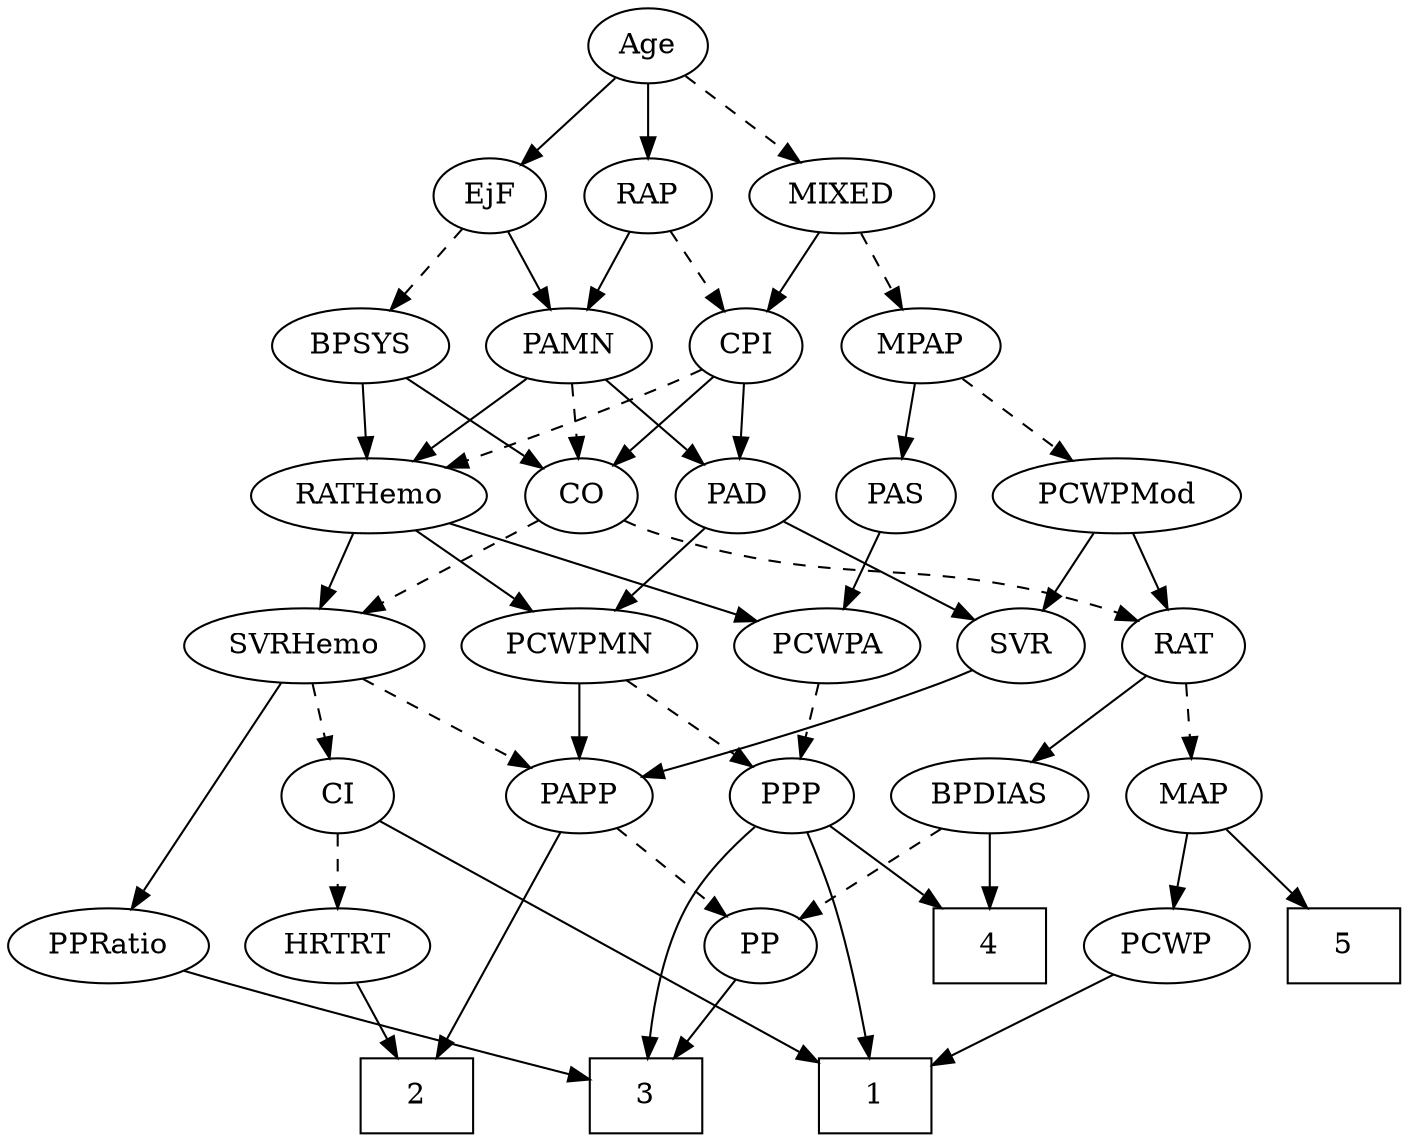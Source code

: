 strict digraph {
	graph [bb="0,0,633.65,540"];
	node [label="\N"];
	1	[height=0.5,
		pos="242,18",
		shape=box,
		width=0.75];
	2	[height=0.5,
		pos="509,18",
		shape=box,
		width=0.75];
	3	[height=0.5,
		pos="352,18",
		shape=box,
		width=0.75];
	4	[height=0.5,
		pos="187,90",
		shape=box,
		width=0.75];
	5	[height=0.5,
		pos="27,90",
		shape=box,
		width=0.75];
	Age	[height=0.5,
		pos="342,522",
		width=0.75];
	EjF	[height=0.5,
		pos="415,450",
		width=0.75];
	Age -> EjF	[pos="e,400.25,465.14 356.77,506.83 367.16,496.87 381.24,483.37 392.96,472.14",
		style=solid];
	RAP	[height=0.5,
		pos="342,450",
		width=0.77632];
	Age -> RAP	[pos="e,342,468.1 342,503.7 342,495.98 342,486.71 342,478.11",
		style=solid];
	MIXED	[height=0.5,
		pos="256,450",
		width=1.1193];
	Age -> MIXED	[pos="e,274.62,466.16 325.42,507.5 313.26,497.61 296.5,483.96 282.49,472.56",
		style=dashed];
	BPSYS	[height=0.5,
		pos="471,378",
		width=1.0471];
	EjF -> BPSYS	[pos="e,458.09,395.13 427.15,433.81 434.36,424.8 443.66,413.18 451.84,402.95",
		style=dashed];
	PAMN	[height=0.5,
		pos="379,378",
		width=1.011];
	EjF -> PAMN	[pos="e,387.55,395.63 406.65,432.76 402.35,424.4 397.01,414.02 392.17,404.61",
		style=solid];
	RAP -> PAMN	[pos="e,370.21,395.63 350.58,432.76 355,424.4 360.49,414.02 365.47,404.61",
		style=solid];
	CPI	[height=0.5,
		pos="298,378",
		width=0.75];
	RAP -> CPI	[pos="e,307.94,394.82 332.02,433.12 326.5,424.34 319.54,413.26 313.35,403.42",
		style=dashed];
	MPAP	[height=0.5,
		pos="218,378",
		width=0.97491];
	MIXED -> MPAP	[pos="e,226.94,395.47 246.99,432.41 242.45,424.04 236.84,413.71 231.77,404.37",
		style=dashed];
	MIXED -> CPI	[pos="e,288.41,394.99 265.95,432.41 271.1,423.83 277.49,413.19 283.2,403.67",
		style=solid];
	PAS	[height=0.5,
		pos="227,306",
		width=0.75];
	MPAP -> PAS	[pos="e,224.8,324.1 220.22,359.7 221.22,351.98 222.41,342.71 223.51,334.11",
		style=solid];
	PCWPMod	[height=0.5,
		pos="130,306",
		width=1.4443];
	MPAP -> PCWPMod	[pos="e,149.74,322.7 199.77,362.5 187.68,352.88 171.58,340.07 157.89,329.19",
		style=dashed];
	CO	[height=0.5,
		pos="375,306",
		width=0.75];
	BPSYS -> CO	[pos="e,392.61,319.84 451.11,362.5 436.56,351.89 416.69,337.4 400.9,325.88",
		style=solid];
	RATHemo	[height=0.5,
		pos="469,306",
		width=1.3721];
	BPSYS -> RATHemo	[pos="e,469.49,324.1 470.51,359.7 470.29,351.98 470.02,342.71 469.77,334.11",
		style=solid];
	PAD	[height=0.5,
		pos="301,306",
		width=0.79437];
	SVR	[height=0.5,
		pos="178,234",
		width=0.77632];
	PAD -> SVR	[pos="e,198.25,246.52 280.41,293.28 260.34,281.86 229.62,264.37 207.06,251.54",
		style=solid];
	PCWPMN	[height=0.5,
		pos="376,234",
		width=1.3902];
	PAD -> PCWPMN	[pos="e,358.91,250.95 316.54,290.5 326.58,281.13 339.86,268.73 351.33,258.03",
		style=solid];
	RAT	[height=0.5,
		pos="105,234",
		width=0.75827];
	CO -> RAT	[pos="e,125.57,245.84 354.43,294.16 349.48,291.87 344.13,289.65 339,288 253.83,260.67 226.17,279.33 141,252 139.07,251.38 137.12,250.68 \
135.17,249.93",
		style=dashed];
	SVRHemo	[height=0.5,
		pos="494,234",
		width=1.3902];
	CO -> SVRHemo	[pos="e,468.94,249.74 394.65,293.44 412.44,282.98 439.03,267.34 460.22,254.87",
		style=dashed];
	PCWPA	[height=0.5,
		pos="266,234",
		width=1.1555];
	PAS -> PCWPA	[pos="e,256.73,251.63 236.05,288.76 240.7,280.4 246.49,270.02 251.73,260.61",
		style=solid];
	PAMN -> PAD	[pos="e,316.83,321.21 362.08,361.81 351.05,351.92 336.51,338.87 324.39,327.99",
		style=solid];
	PAMN -> CO	[pos="e,375.98,324.1 378.01,359.7 377.57,351.98 377.04,342.71 376.55,334.11",
		style=dashed];
	PAMN -> RATHemo	[pos="e,448.81,322.7 397.65,362.5 410.13,352.79 426.79,339.83 440.87,328.88",
		style=solid];
	RATHemo -> PCWPA	[pos="e,297.44,245.84 434.1,292.97 398.83,280.8 344.33,262.01 307.01,249.14",
		style=solid];
	RATHemo -> PCWPMN	[pos="e,396.58,250.49 448.36,289.46 435.6,279.86 419.02,267.38 404.96,256.8",
		style=solid];
	RATHemo -> SVRHemo	[pos="e,487.83,252.28 475.05,288.05 477.87,280.18 481.28,270.62 484.43,261.79",
		style=solid];
	CPI -> PAD	[pos="e,300.27,324.1 298.74,359.7 299.07,351.98 299.47,342.71 299.84,334.11",
		style=solid];
	CPI -> CO	[pos="e,359.7,320.91 313.58,362.83 324.61,352.81 339.59,339.19 351.99,327.92",
		style=solid];
	CPI -> RATHemo	[pos="e,435.74,319.35 319.21,366.69 324.05,364.43 329.18,362.08 334,360 364.57,346.8 399.59,333.09 426.3,322.92",
		style=dashed];
	BPDIAS	[height=0.5,
		pos="187,162",
		width=1.1735];
	RAT -> BPDIAS	[pos="e,168.83,178.51 121.2,219.17 132.56,209.47 148,196.29 161.06,185.14",
		style=solid];
	MAP	[height=0.5,
		pos="96,162",
		width=0.84854];
	RAT -> MAP	[pos="e,98.221,180.28 102.82,216.05 101.83,208.35 100.63,199.03 99.518,190.36",
		style=dashed];
	PAPP	[height=0.5,
		pos="376,162",
		width=0.88464];
	SVR -> PAPP	[pos="e,348.32,171.07 199.74,222.52 204.71,220.26 210,217.96 215,216 256.7,199.62 305.75,183.97 338.65,173.99",
		style=solid];
	PCWPMod -> RAT	[pos="e,111,251.79 123.95,288.05 121.09,280.06 117.62,270.33 114.43,261.4",
		style=solid];
	PCWPMod -> SVR	[pos="e,167.04,250.99 141.38,288.41 147.32,279.74 154.71,268.97 161.29,259.38",
		style=solid];
	PPP	[height=0.5,
		pos="274,162",
		width=0.75];
	PCWPA -> PPP	[pos="e,272.05,180.1 267.98,215.7 268.86,207.98 269.92,198.71 270.9,190.11",
		style=dashed];
	PCWPMN -> PPP	[pos="e,292.34,175.59 353.87,217.81 338.34,207.16 317.5,192.85 301,181.53",
		style=dashed];
	PCWPMN -> PAPP	[pos="e,376,180.1 376,215.7 376,207.98 376,198.71 376,190.11",
		style=solid];
	PPRatio	[height=0.5,
		pos="458,90",
		width=1.1013];
	SVRHemo -> PPRatio	[pos="e,462.36,108.19 489.66,215.87 483.5,191.56 472.15,146.82 464.85,118.01",
		style=solid];
	CI	[height=0.5,
		pos="526,162",
		width=0.75];
	SVRHemo -> CI	[pos="e,518.55,179.31 501.75,216.05 505.54,207.77 510.17,197.62 514.38,188.42",
		style=dashed];
	SVRHemo -> PAPP	[pos="e,397.15,175.55 469.26,218.33 450.83,207.39 425.56,192.4 405.98,180.78",
		style=dashed];
	BPDIAS -> 4	[pos="e,187,108.1 187,143.7 187,135.98 187,126.71 187,118.11",
		style=solid];
	PP	[height=0.5,
		pos="297,90",
		width=0.75];
	BPDIAS -> PP	[pos="e,278.16,102.99 209.53,146.67 226.92,135.6 251.06,120.23 269.58,108.45",
		style=dashed];
	MAP -> 5	[pos="e,43.797,108.04 81.367,146.15 72.517,137.18 61.022,125.52 50.883,115.23",
		style=solid];
	PCWP	[height=0.5,
		pos="107,90",
		width=0.97491];
	MAP -> PCWP	[pos="e,104.29,108.28 98.663,144.05 99.874,136.35 101.34,127.03 102.7,118.36",
		style=solid];
	PP -> 3	[pos="e,338.54,36.127 308.93,73.811 315.75,65.141 324.46,54.052 332.26,44.12",
		style=solid];
	PPP -> 1	[pos="e,245.49,36.096 269.65,143.85 267.06,133.48 263.75,120 261,108 256.26,87.34 251.27,63.892 247.6,46.252",
		style=solid];
	PPP -> 3	[pos="e,351.45,36.189 292.85,148.9 306.12,139.38 323.21,124.92 333,108 343.92,89.138 348.58,64.766 350.57,46.296",
		style=solid];
	PPP -> 4	[pos="e,208.35,108.18 257.23,147.5 245.69,138.23 230.07,125.66 216.49,114.73",
		style=solid];
	PPRatio -> 3	[pos="e,377.91,36.113 436.55,74.834 422.13,65.309 402.8,52.546 386.26,41.628",
		style=solid];
	PCWP -> 1	[pos="e,214.7,33.157 130.82,76.647 151.54,65.905 181.87,50.177 205.62,37.861",
		style=solid];
	CI -> 1	[pos="e,269.01,25.474 527.51,143.97 528.29,123.85 526.22,90.763 507,72 445.19,11.656 400.56,53.674 316,36 303.92,33.476 290.79,30.525 \
278.98,27.798",
		style=solid];
	HRTRT	[height=0.5,
		pos="594,90",
		width=1.1013];
	CI -> HRTRT	[pos="e,578.51,106.95 540.09,146.5 549.11,137.22 561,124.97 571.33,114.34",
		style=dashed];
	PAPP -> 2	[pos="e,481.75,27.331 378.62,143.72 382.35,124.27 390.87,92.704 409,72 425.76,52.859 451.15,39.521 472.16,31.014",
		style=solid];
	PAPP -> PP	[pos="e,312.54,104.77 359.63,146.5 348.18,136.35 332.72,122.65 320.03,111.4",
		style=dashed];
	HRTRT -> 2	[pos="e,529.8,36.127 575.56,73.811 564.5,64.707 550.21,52.937 537.7,42.639",
		style=solid];
}
